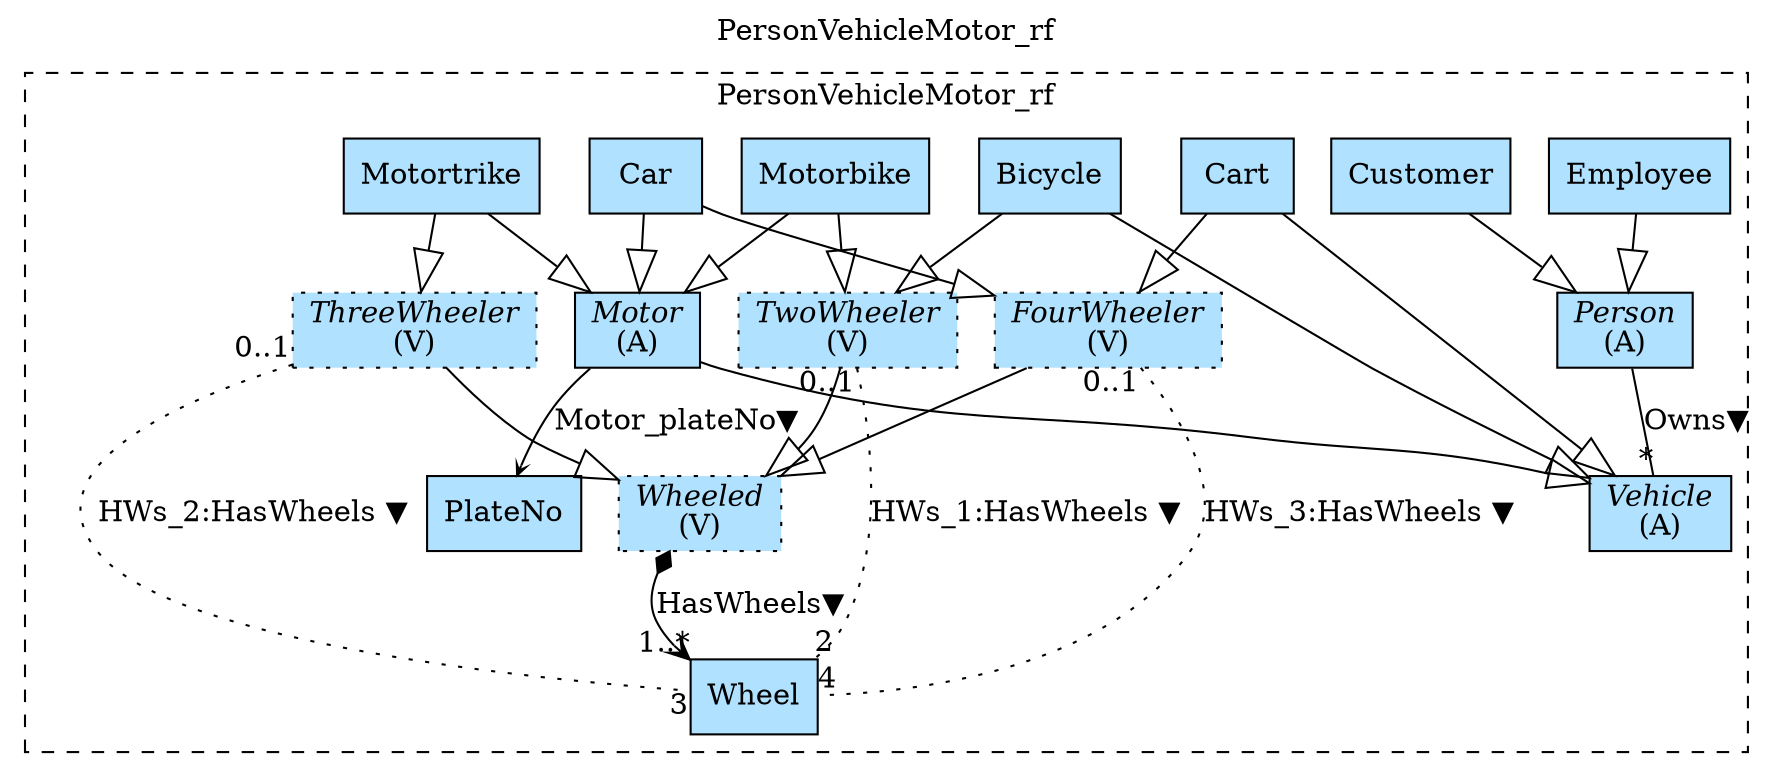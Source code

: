 digraph {graph[label=PersonVehicleMotor_rf,labelloc=tl,labelfontsize=12];
subgraph cluster_PersonVehicleMotor_rf{style=dashed;label=PersonVehicleMotor_rf;
"PlateNo"[shape=record,fillcolor=lightskyblue1,style = filled,label="PlateNo"];
"Employee"[shape=record,fillcolor=lightskyblue1,style = filled,label="Employee"];
"Customer"[shape=record,fillcolor=lightskyblue1,style = filled,label="Customer"];
"Person"[shape=record,fillcolor=lightskyblue1,style = filled,label=<{<I>Person</I><br/>(A)}>];
"Cart"[shape=record,fillcolor=lightskyblue1,style = filled,label="Cart"];
"Bicycle"[shape=record,fillcolor=lightskyblue1,style = filled,label="Bicycle"];
"Motorbike"[shape=record,fillcolor=lightskyblue1,style = filled,label="Motorbike"];
"Car"[shape=record,fillcolor=lightskyblue1,style = filled,label="Car"];
"Motortrike"[shape=record,fillcolor=lightskyblue1,style = filled,label="Motortrike"];
"Wheeled"[shape=record,fillcolor=lightskyblue1,style ="filled,dotted",label=<{<I>Wheeled</I><br/>(V)}>];
"Wheel"[shape=record,fillcolor=lightskyblue1,style = filled,label="Wheel"];
"Motor"[shape=record,fillcolor=lightskyblue1,style = filled,label=<{<I>Motor</I><br/>(A)}>];
"Vehicle"[shape=record,fillcolor=lightskyblue1,style = filled,label=<{<I>Vehicle</I><br/>(A)}>];
"TwoWheeler"[shape=record,fillcolor=lightskyblue1,style ="filled,dotted",label=<{<I>TwoWheeler</I><br/>(V)}>];
"ThreeWheeler"[shape=record,fillcolor=lightskyblue1,style ="filled,dotted",label=<{<I>ThreeWheeler</I><br/>(V)}>];
"FourWheeler"[shape=record,fillcolor=lightskyblue1,style ="filled,dotted",label=<{<I>FourWheeler</I><br/>(V)}>];

"Person"->"Vehicle"[label="Owns▼",dir=none,taillabel="",headlabel="*"];
"Motor"->"PlateNo"[label="Motor_plateNo▼",arrowhead=vee,headlabel="",arrowsize=.5];
"Employee"->"Person"[arrowhead=onormal,arrowsize=2.0];
"Customer"->"Person"[arrowhead=onormal,arrowsize=2.0];
"Motor"->"Vehicle"[arrowhead=onormal,arrowsize=2.0];
"Car"->"Motor"[arrowhead=onormal,arrowsize=2.0];
"Motorbike"->"Motor"[arrowhead=onormal,arrowsize=2.0];
"Motortrike"->"Motor"[arrowhead=onormal,arrowsize=2.0];
"Bicycle"->"Vehicle"[arrowhead=onormal,arrowsize=2.0];
"Cart"->"Vehicle"[arrowhead=onormal,arrowsize=2.0];
"Cart"->"FourWheeler"[arrowhead=onormal,arrowsize=2.0];
"Bicycle"->"TwoWheeler"[arrowhead=onormal,arrowsize=2.0];
"Motorbike"->"TwoWheeler"[arrowhead=onormal,arrowsize=2.0];
"Car"->"FourWheeler"[arrowhead=onormal,arrowsize=2.0];
"Motortrike"->"ThreeWheeler"[arrowhead=onormal,arrowsize=2.0];
"TwoWheeler"->"Wheeled"[arrowhead=onormal,arrowsize=2.0];
"ThreeWheeler"->"Wheeled"[arrowhead=onormal,arrowsize=2.0];
"FourWheeler"->"Wheeled"[arrowhead=onormal,arrowsize=2.0];
"Wheeled"->"Wheel"[label="HasWheels▼",arrowhead=vee,arrowtail=diamond,dir=both,headlabel="1..*"];
"TwoWheeler"->"Wheel"[label="HWs_1:HasWheels ▼",dir=none,taillabel="0..1",headlabel="2",style=dotted];
"ThreeWheeler"->"Wheel"[label="HWs_2:HasWheels ▼",dir=none,taillabel="0..1",headlabel="3",style=dotted];
"FourWheeler"->"Wheel"[label="HWs_3:HasWheels ▼",dir=none,taillabel="0..1",headlabel="4",style=dotted];

}
}